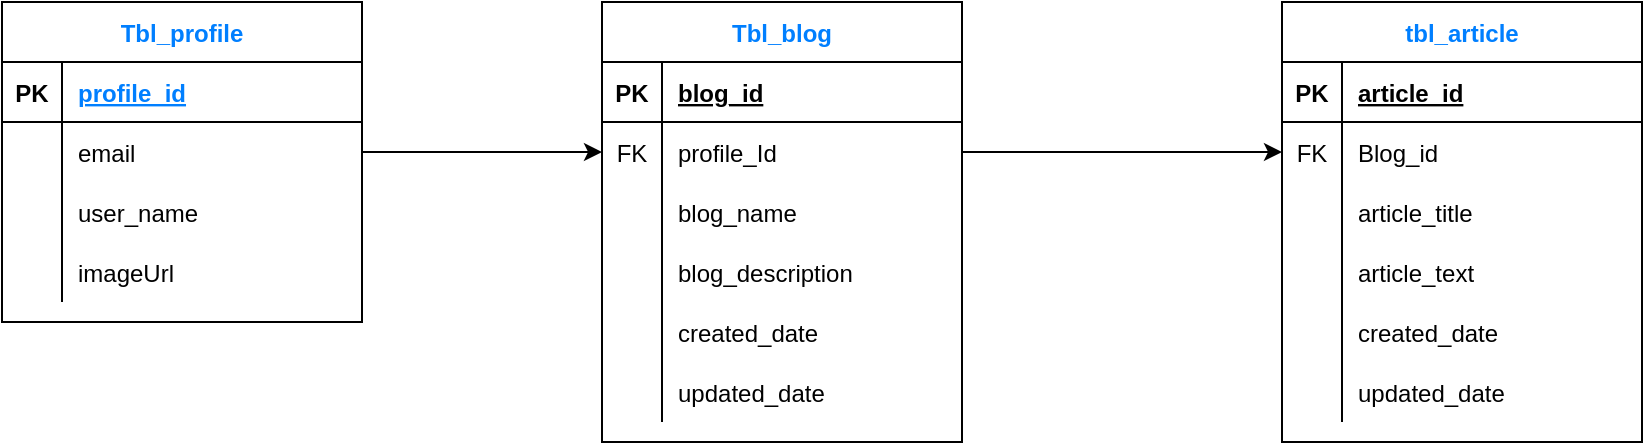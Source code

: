 <mxfile version="13.4.0" type="device"><diagram id="vL_lcsrzvd7mPc3aZ9ec" name="Page-1"><mxGraphModel dx="946" dy="649" grid="1" gridSize="10" guides="1" tooltips="1" connect="1" arrows="1" fold="1" page="1" pageScale="1" pageWidth="827" pageHeight="1169" math="0" shadow="0"><root><mxCell id="0"/><mxCell id="1" parent="0"/><mxCell id="Cg33DdTEWGfUXkekH75x-1" value="Tbl_profile" style="shape=table;startSize=30;container=1;collapsible=1;childLayout=tableLayout;fixedRows=1;rowLines=0;fontStyle=1;align=center;resizeLast=1;fontColor=#007FFF;" vertex="1" parent="1"><mxGeometry x="100" y="160" width="180" height="160" as="geometry"/></mxCell><mxCell id="Cg33DdTEWGfUXkekH75x-2" value="" style="shape=partialRectangle;collapsible=0;dropTarget=0;pointerEvents=0;fillColor=none;top=0;left=0;bottom=1;right=0;points=[[0,0.5],[1,0.5]];portConstraint=eastwest;" vertex="1" parent="Cg33DdTEWGfUXkekH75x-1"><mxGeometry y="30" width="180" height="30" as="geometry"/></mxCell><mxCell id="Cg33DdTEWGfUXkekH75x-3" value="PK" style="shape=partialRectangle;connectable=0;fillColor=none;top=0;left=0;bottom=0;right=0;fontStyle=1;overflow=hidden;" vertex="1" parent="Cg33DdTEWGfUXkekH75x-2"><mxGeometry width="30" height="30" as="geometry"/></mxCell><mxCell id="Cg33DdTEWGfUXkekH75x-4" value="profile_id" style="shape=partialRectangle;connectable=0;fillColor=none;top=0;left=0;bottom=0;right=0;align=left;spacingLeft=6;fontStyle=5;overflow=hidden;fontColor=#007FFF;" vertex="1" parent="Cg33DdTEWGfUXkekH75x-2"><mxGeometry x="30" width="150" height="30" as="geometry"/></mxCell><mxCell id="Cg33DdTEWGfUXkekH75x-5" value="" style="shape=partialRectangle;collapsible=0;dropTarget=0;pointerEvents=0;fillColor=none;top=0;left=0;bottom=0;right=0;points=[[0,0.5],[1,0.5]];portConstraint=eastwest;" vertex="1" parent="Cg33DdTEWGfUXkekH75x-1"><mxGeometry y="60" width="180" height="30" as="geometry"/></mxCell><mxCell id="Cg33DdTEWGfUXkekH75x-6" value="" style="shape=partialRectangle;connectable=0;fillColor=none;top=0;left=0;bottom=0;right=0;editable=1;overflow=hidden;" vertex="1" parent="Cg33DdTEWGfUXkekH75x-5"><mxGeometry width="30" height="30" as="geometry"/></mxCell><mxCell id="Cg33DdTEWGfUXkekH75x-7" value="email" style="shape=partialRectangle;connectable=0;fillColor=none;top=0;left=0;bottom=0;right=0;align=left;spacingLeft=6;overflow=hidden;" vertex="1" parent="Cg33DdTEWGfUXkekH75x-5"><mxGeometry x="30" width="150" height="30" as="geometry"/></mxCell><mxCell id="Cg33DdTEWGfUXkekH75x-8" value="" style="shape=partialRectangle;collapsible=0;dropTarget=0;pointerEvents=0;fillColor=none;top=0;left=0;bottom=0;right=0;points=[[0,0.5],[1,0.5]];portConstraint=eastwest;" vertex="1" parent="Cg33DdTEWGfUXkekH75x-1"><mxGeometry y="90" width="180" height="30" as="geometry"/></mxCell><mxCell id="Cg33DdTEWGfUXkekH75x-9" value="" style="shape=partialRectangle;connectable=0;fillColor=none;top=0;left=0;bottom=0;right=0;editable=1;overflow=hidden;" vertex="1" parent="Cg33DdTEWGfUXkekH75x-8"><mxGeometry width="30" height="30" as="geometry"/></mxCell><mxCell id="Cg33DdTEWGfUXkekH75x-10" value="user_name" style="shape=partialRectangle;connectable=0;fillColor=none;top=0;left=0;bottom=0;right=0;align=left;spacingLeft=6;overflow=hidden;" vertex="1" parent="Cg33DdTEWGfUXkekH75x-8"><mxGeometry x="30" width="150" height="30" as="geometry"/></mxCell><mxCell id="Cg33DdTEWGfUXkekH75x-11" value="" style="shape=partialRectangle;collapsible=0;dropTarget=0;pointerEvents=0;fillColor=none;top=0;left=0;bottom=0;right=0;points=[[0,0.5],[1,0.5]];portConstraint=eastwest;" vertex="1" parent="Cg33DdTEWGfUXkekH75x-1"><mxGeometry y="120" width="180" height="30" as="geometry"/></mxCell><mxCell id="Cg33DdTEWGfUXkekH75x-12" value="" style="shape=partialRectangle;connectable=0;fillColor=none;top=0;left=0;bottom=0;right=0;editable=1;overflow=hidden;" vertex="1" parent="Cg33DdTEWGfUXkekH75x-11"><mxGeometry width="30" height="30" as="geometry"/></mxCell><mxCell id="Cg33DdTEWGfUXkekH75x-13" value="imageUrl" style="shape=partialRectangle;connectable=0;fillColor=none;top=0;left=0;bottom=0;right=0;align=left;spacingLeft=6;overflow=hidden;" vertex="1" parent="Cg33DdTEWGfUXkekH75x-11"><mxGeometry x="30" width="150" height="30" as="geometry"/></mxCell><mxCell id="Cg33DdTEWGfUXkekH75x-65" style="edgeStyle=orthogonalEdgeStyle;rounded=0;orthogonalLoop=1;jettySize=auto;html=1;fontColor=#007FFF;" edge="1" parent="1" source="Cg33DdTEWGfUXkekH75x-5" target="Cg33DdTEWGfUXkekH75x-21"><mxGeometry relative="1" as="geometry"/></mxCell><mxCell id="Cg33DdTEWGfUXkekH75x-14" value="Tbl_blog" style="shape=table;startSize=30;container=1;collapsible=1;childLayout=tableLayout;fixedRows=1;rowLines=0;fontStyle=1;align=center;resizeLast=1;fontColor=#007FFF;" vertex="1" parent="1"><mxGeometry x="400" y="160" width="180" height="220" as="geometry"/></mxCell><mxCell id="Cg33DdTEWGfUXkekH75x-15" value="" style="shape=partialRectangle;collapsible=0;dropTarget=0;pointerEvents=0;fillColor=none;top=0;left=0;bottom=1;right=0;points=[[0,0.5],[1,0.5]];portConstraint=eastwest;" vertex="1" parent="Cg33DdTEWGfUXkekH75x-14"><mxGeometry y="30" width="180" height="30" as="geometry"/></mxCell><mxCell id="Cg33DdTEWGfUXkekH75x-16" value="PK" style="shape=partialRectangle;connectable=0;fillColor=none;top=0;left=0;bottom=0;right=0;fontStyle=1;overflow=hidden;" vertex="1" parent="Cg33DdTEWGfUXkekH75x-15"><mxGeometry width="30" height="30" as="geometry"/></mxCell><mxCell id="Cg33DdTEWGfUXkekH75x-17" value="blog_id" style="shape=partialRectangle;connectable=0;fillColor=none;top=0;left=0;bottom=0;right=0;align=left;spacingLeft=6;fontStyle=5;overflow=hidden;" vertex="1" parent="Cg33DdTEWGfUXkekH75x-15"><mxGeometry x="30" width="150" height="30" as="geometry"/></mxCell><mxCell id="Cg33DdTEWGfUXkekH75x-21" value="" style="shape=partialRectangle;collapsible=0;dropTarget=0;pointerEvents=0;fillColor=none;top=0;left=0;bottom=0;right=0;points=[[0,0.5],[1,0.5]];portConstraint=eastwest;" vertex="1" parent="Cg33DdTEWGfUXkekH75x-14"><mxGeometry y="60" width="180" height="30" as="geometry"/></mxCell><mxCell id="Cg33DdTEWGfUXkekH75x-22" value="FK" style="shape=partialRectangle;connectable=0;fillColor=none;top=0;left=0;bottom=0;right=0;editable=1;overflow=hidden;" vertex="1" parent="Cg33DdTEWGfUXkekH75x-21"><mxGeometry width="30" height="30" as="geometry"/></mxCell><mxCell id="Cg33DdTEWGfUXkekH75x-23" value="profile_Id" style="shape=partialRectangle;connectable=0;fillColor=none;top=0;left=0;bottom=0;right=0;align=left;spacingLeft=6;overflow=hidden;" vertex="1" parent="Cg33DdTEWGfUXkekH75x-21"><mxGeometry x="30" width="150" height="30" as="geometry"/></mxCell><mxCell id="Cg33DdTEWGfUXkekH75x-70" value="" style="shape=partialRectangle;collapsible=0;dropTarget=0;pointerEvents=0;fillColor=none;top=0;left=0;bottom=0;right=0;points=[[0,0.5],[1,0.5]];portConstraint=eastwest;" vertex="1" parent="Cg33DdTEWGfUXkekH75x-14"><mxGeometry y="90" width="180" height="30" as="geometry"/></mxCell><mxCell id="Cg33DdTEWGfUXkekH75x-71" value="" style="shape=partialRectangle;connectable=0;fillColor=none;top=0;left=0;bottom=0;right=0;editable=1;overflow=hidden;" vertex="1" parent="Cg33DdTEWGfUXkekH75x-70"><mxGeometry width="30" height="30" as="geometry"/></mxCell><mxCell id="Cg33DdTEWGfUXkekH75x-72" value="blog_name" style="shape=partialRectangle;connectable=0;fillColor=none;top=0;left=0;bottom=0;right=0;align=left;spacingLeft=6;overflow=hidden;" vertex="1" parent="Cg33DdTEWGfUXkekH75x-70"><mxGeometry x="30" width="150" height="30" as="geometry"/></mxCell><mxCell id="Cg33DdTEWGfUXkekH75x-73" value="" style="shape=partialRectangle;collapsible=0;dropTarget=0;pointerEvents=0;fillColor=none;top=0;left=0;bottom=0;right=0;points=[[0,0.5],[1,0.5]];portConstraint=eastwest;" vertex="1" parent="Cg33DdTEWGfUXkekH75x-14"><mxGeometry y="120" width="180" height="30" as="geometry"/></mxCell><mxCell id="Cg33DdTEWGfUXkekH75x-74" value="" style="shape=partialRectangle;connectable=0;fillColor=none;top=0;left=0;bottom=0;right=0;editable=1;overflow=hidden;" vertex="1" parent="Cg33DdTEWGfUXkekH75x-73"><mxGeometry width="30" height="30" as="geometry"/></mxCell><mxCell id="Cg33DdTEWGfUXkekH75x-75" value="blog_description" style="shape=partialRectangle;connectable=0;fillColor=none;top=0;left=0;bottom=0;right=0;align=left;spacingLeft=6;overflow=hidden;" vertex="1" parent="Cg33DdTEWGfUXkekH75x-73"><mxGeometry x="30" width="150" height="30" as="geometry"/></mxCell><mxCell id="Cg33DdTEWGfUXkekH75x-79" value="" style="shape=partialRectangle;collapsible=0;dropTarget=0;pointerEvents=0;fillColor=none;top=0;left=0;bottom=0;right=0;points=[[0,0.5],[1,0.5]];portConstraint=eastwest;" vertex="1" parent="Cg33DdTEWGfUXkekH75x-14"><mxGeometry y="150" width="180" height="30" as="geometry"/></mxCell><mxCell id="Cg33DdTEWGfUXkekH75x-80" value="" style="shape=partialRectangle;connectable=0;fillColor=none;top=0;left=0;bottom=0;right=0;editable=1;overflow=hidden;" vertex="1" parent="Cg33DdTEWGfUXkekH75x-79"><mxGeometry width="30" height="30" as="geometry"/></mxCell><mxCell id="Cg33DdTEWGfUXkekH75x-81" value="created_date" style="shape=partialRectangle;connectable=0;fillColor=none;top=0;left=0;bottom=0;right=0;align=left;spacingLeft=6;overflow=hidden;" vertex="1" parent="Cg33DdTEWGfUXkekH75x-79"><mxGeometry x="30" width="150" height="30" as="geometry"/></mxCell><mxCell id="Cg33DdTEWGfUXkekH75x-82" value="" style="shape=partialRectangle;collapsible=0;dropTarget=0;pointerEvents=0;fillColor=none;top=0;left=0;bottom=0;right=0;points=[[0,0.5],[1,0.5]];portConstraint=eastwest;" vertex="1" parent="Cg33DdTEWGfUXkekH75x-14"><mxGeometry y="180" width="180" height="30" as="geometry"/></mxCell><mxCell id="Cg33DdTEWGfUXkekH75x-83" value="" style="shape=partialRectangle;connectable=0;fillColor=none;top=0;left=0;bottom=0;right=0;editable=1;overflow=hidden;" vertex="1" parent="Cg33DdTEWGfUXkekH75x-82"><mxGeometry width="30" height="30" as="geometry"/></mxCell><mxCell id="Cg33DdTEWGfUXkekH75x-84" value="updated_date" style="shape=partialRectangle;connectable=0;fillColor=none;top=0;left=0;bottom=0;right=0;align=left;spacingLeft=6;overflow=hidden;" vertex="1" parent="Cg33DdTEWGfUXkekH75x-82"><mxGeometry x="30" width="150" height="30" as="geometry"/></mxCell><mxCell id="Cg33DdTEWGfUXkekH75x-40" value="tbl_article" style="shape=table;startSize=30;container=1;collapsible=1;childLayout=tableLayout;fixedRows=1;rowLines=0;fontStyle=1;align=center;resizeLast=1;fontColor=#007FFF;" vertex="1" parent="1"><mxGeometry x="740" y="160" width="180" height="220" as="geometry"/></mxCell><mxCell id="Cg33DdTEWGfUXkekH75x-41" value="" style="shape=partialRectangle;collapsible=0;dropTarget=0;pointerEvents=0;fillColor=none;top=0;left=0;bottom=1;right=0;points=[[0,0.5],[1,0.5]];portConstraint=eastwest;" vertex="1" parent="Cg33DdTEWGfUXkekH75x-40"><mxGeometry y="30" width="180" height="30" as="geometry"/></mxCell><mxCell id="Cg33DdTEWGfUXkekH75x-42" value="PK" style="shape=partialRectangle;connectable=0;fillColor=none;top=0;left=0;bottom=0;right=0;fontStyle=1;overflow=hidden;" vertex="1" parent="Cg33DdTEWGfUXkekH75x-41"><mxGeometry width="30" height="30" as="geometry"/></mxCell><mxCell id="Cg33DdTEWGfUXkekH75x-43" value="article_id" style="shape=partialRectangle;connectable=0;fillColor=none;top=0;left=0;bottom=0;right=0;align=left;spacingLeft=6;fontStyle=5;overflow=hidden;" vertex="1" parent="Cg33DdTEWGfUXkekH75x-41"><mxGeometry x="30" width="150" height="30" as="geometry"/></mxCell><mxCell id="Cg33DdTEWGfUXkekH75x-44" value="" style="shape=partialRectangle;collapsible=0;dropTarget=0;pointerEvents=0;fillColor=none;top=0;left=0;bottom=0;right=0;points=[[0,0.5],[1,0.5]];portConstraint=eastwest;" vertex="1" parent="Cg33DdTEWGfUXkekH75x-40"><mxGeometry y="60" width="180" height="30" as="geometry"/></mxCell><mxCell id="Cg33DdTEWGfUXkekH75x-45" value="FK" style="shape=partialRectangle;connectable=0;fillColor=none;top=0;left=0;bottom=0;right=0;editable=1;overflow=hidden;" vertex="1" parent="Cg33DdTEWGfUXkekH75x-44"><mxGeometry width="30" height="30" as="geometry"/></mxCell><mxCell id="Cg33DdTEWGfUXkekH75x-46" value="Blog_id" style="shape=partialRectangle;connectable=0;fillColor=none;top=0;left=0;bottom=0;right=0;align=left;spacingLeft=6;overflow=hidden;" vertex="1" parent="Cg33DdTEWGfUXkekH75x-44"><mxGeometry x="30" width="150" height="30" as="geometry"/></mxCell><mxCell id="Cg33DdTEWGfUXkekH75x-47" value="" style="shape=partialRectangle;collapsible=0;dropTarget=0;pointerEvents=0;fillColor=none;top=0;left=0;bottom=0;right=0;points=[[0,0.5],[1,0.5]];portConstraint=eastwest;" vertex="1" parent="Cg33DdTEWGfUXkekH75x-40"><mxGeometry y="90" width="180" height="30" as="geometry"/></mxCell><mxCell id="Cg33DdTEWGfUXkekH75x-48" value="" style="shape=partialRectangle;connectable=0;fillColor=none;top=0;left=0;bottom=0;right=0;editable=1;overflow=hidden;" vertex="1" parent="Cg33DdTEWGfUXkekH75x-47"><mxGeometry width="30" height="30" as="geometry"/></mxCell><mxCell id="Cg33DdTEWGfUXkekH75x-49" value="article_title" style="shape=partialRectangle;connectable=0;fillColor=none;top=0;left=0;bottom=0;right=0;align=left;spacingLeft=6;overflow=hidden;" vertex="1" parent="Cg33DdTEWGfUXkekH75x-47"><mxGeometry x="30" width="150" height="30" as="geometry"/></mxCell><mxCell id="Cg33DdTEWGfUXkekH75x-50" value="" style="shape=partialRectangle;collapsible=0;dropTarget=0;pointerEvents=0;fillColor=none;top=0;left=0;bottom=0;right=0;points=[[0,0.5],[1,0.5]];portConstraint=eastwest;" vertex="1" parent="Cg33DdTEWGfUXkekH75x-40"><mxGeometry y="120" width="180" height="30" as="geometry"/></mxCell><mxCell id="Cg33DdTEWGfUXkekH75x-51" value="" style="shape=partialRectangle;connectable=0;fillColor=none;top=0;left=0;bottom=0;right=0;editable=1;overflow=hidden;" vertex="1" parent="Cg33DdTEWGfUXkekH75x-50"><mxGeometry width="30" height="30" as="geometry"/></mxCell><mxCell id="Cg33DdTEWGfUXkekH75x-52" value="article_text" style="shape=partialRectangle;connectable=0;fillColor=none;top=0;left=0;bottom=0;right=0;align=left;spacingLeft=6;overflow=hidden;" vertex="1" parent="Cg33DdTEWGfUXkekH75x-50"><mxGeometry x="30" width="150" height="30" as="geometry"/></mxCell><mxCell id="Cg33DdTEWGfUXkekH75x-53" value="" style="shape=partialRectangle;collapsible=0;dropTarget=0;pointerEvents=0;fillColor=none;top=0;left=0;bottom=0;right=0;points=[[0,0.5],[1,0.5]];portConstraint=eastwest;" vertex="1" parent="Cg33DdTEWGfUXkekH75x-40"><mxGeometry y="150" width="180" height="30" as="geometry"/></mxCell><mxCell id="Cg33DdTEWGfUXkekH75x-54" value="" style="shape=partialRectangle;connectable=0;fillColor=none;top=0;left=0;bottom=0;right=0;editable=1;overflow=hidden;" vertex="1" parent="Cg33DdTEWGfUXkekH75x-53"><mxGeometry width="30" height="30" as="geometry"/></mxCell><mxCell id="Cg33DdTEWGfUXkekH75x-55" value="" style="shape=partialRectangle;connectable=0;fillColor=none;top=0;left=0;bottom=0;right=0;align=left;spacingLeft=6;overflow=hidden;" vertex="1" parent="Cg33DdTEWGfUXkekH75x-53"><mxGeometry x="30" width="150" height="30" as="geometry"/></mxCell><mxCell id="Cg33DdTEWGfUXkekH75x-106" value="" style="shape=partialRectangle;collapsible=0;dropTarget=0;pointerEvents=0;fillColor=none;top=0;left=0;bottom=0;right=0;points=[[0,0.5],[1,0.5]];portConstraint=eastwest;" vertex="1" parent="Cg33DdTEWGfUXkekH75x-40"><mxGeometry y="180" width="180" height="30" as="geometry"/></mxCell><mxCell id="Cg33DdTEWGfUXkekH75x-107" value="" style="shape=partialRectangle;connectable=0;fillColor=none;top=0;left=0;bottom=0;right=0;editable=1;overflow=hidden;" vertex="1" parent="Cg33DdTEWGfUXkekH75x-106"><mxGeometry width="30" height="30" as="geometry"/></mxCell><mxCell id="Cg33DdTEWGfUXkekH75x-108" value="updated_date" style="shape=partialRectangle;connectable=0;fillColor=none;top=0;left=0;bottom=0;right=0;align=left;spacingLeft=6;overflow=hidden;" vertex="1" parent="Cg33DdTEWGfUXkekH75x-106"><mxGeometry x="30" width="150" height="30" as="geometry"/></mxCell><mxCell id="Cg33DdTEWGfUXkekH75x-102" style="edgeStyle=orthogonalEdgeStyle;rounded=0;orthogonalLoop=1;jettySize=auto;html=1;fontColor=#007FFF;" edge="1" parent="1" source="Cg33DdTEWGfUXkekH75x-21" target="Cg33DdTEWGfUXkekH75x-44"><mxGeometry relative="1" as="geometry"/></mxCell><mxCell id="Cg33DdTEWGfUXkekH75x-103" value="" style="shape=partialRectangle;collapsible=0;dropTarget=0;pointerEvents=0;fillColor=none;top=0;left=0;bottom=0;right=0;points=[[0,0.5],[1,0.5]];portConstraint=eastwest;" vertex="1" parent="1"><mxGeometry x="740" y="310" width="180" height="30" as="geometry"/></mxCell><mxCell id="Cg33DdTEWGfUXkekH75x-104" value="" style="shape=partialRectangle;connectable=0;fillColor=none;top=0;left=0;bottom=0;right=0;editable=1;overflow=hidden;" vertex="1" parent="Cg33DdTEWGfUXkekH75x-103"><mxGeometry width="30" height="30" as="geometry"/></mxCell><mxCell id="Cg33DdTEWGfUXkekH75x-105" value="created_date" style="shape=partialRectangle;connectable=0;fillColor=none;top=0;left=0;bottom=0;right=0;align=left;spacingLeft=6;overflow=hidden;" vertex="1" parent="Cg33DdTEWGfUXkekH75x-103"><mxGeometry x="30" width="150" height="30" as="geometry"/></mxCell></root></mxGraphModel></diagram></mxfile>